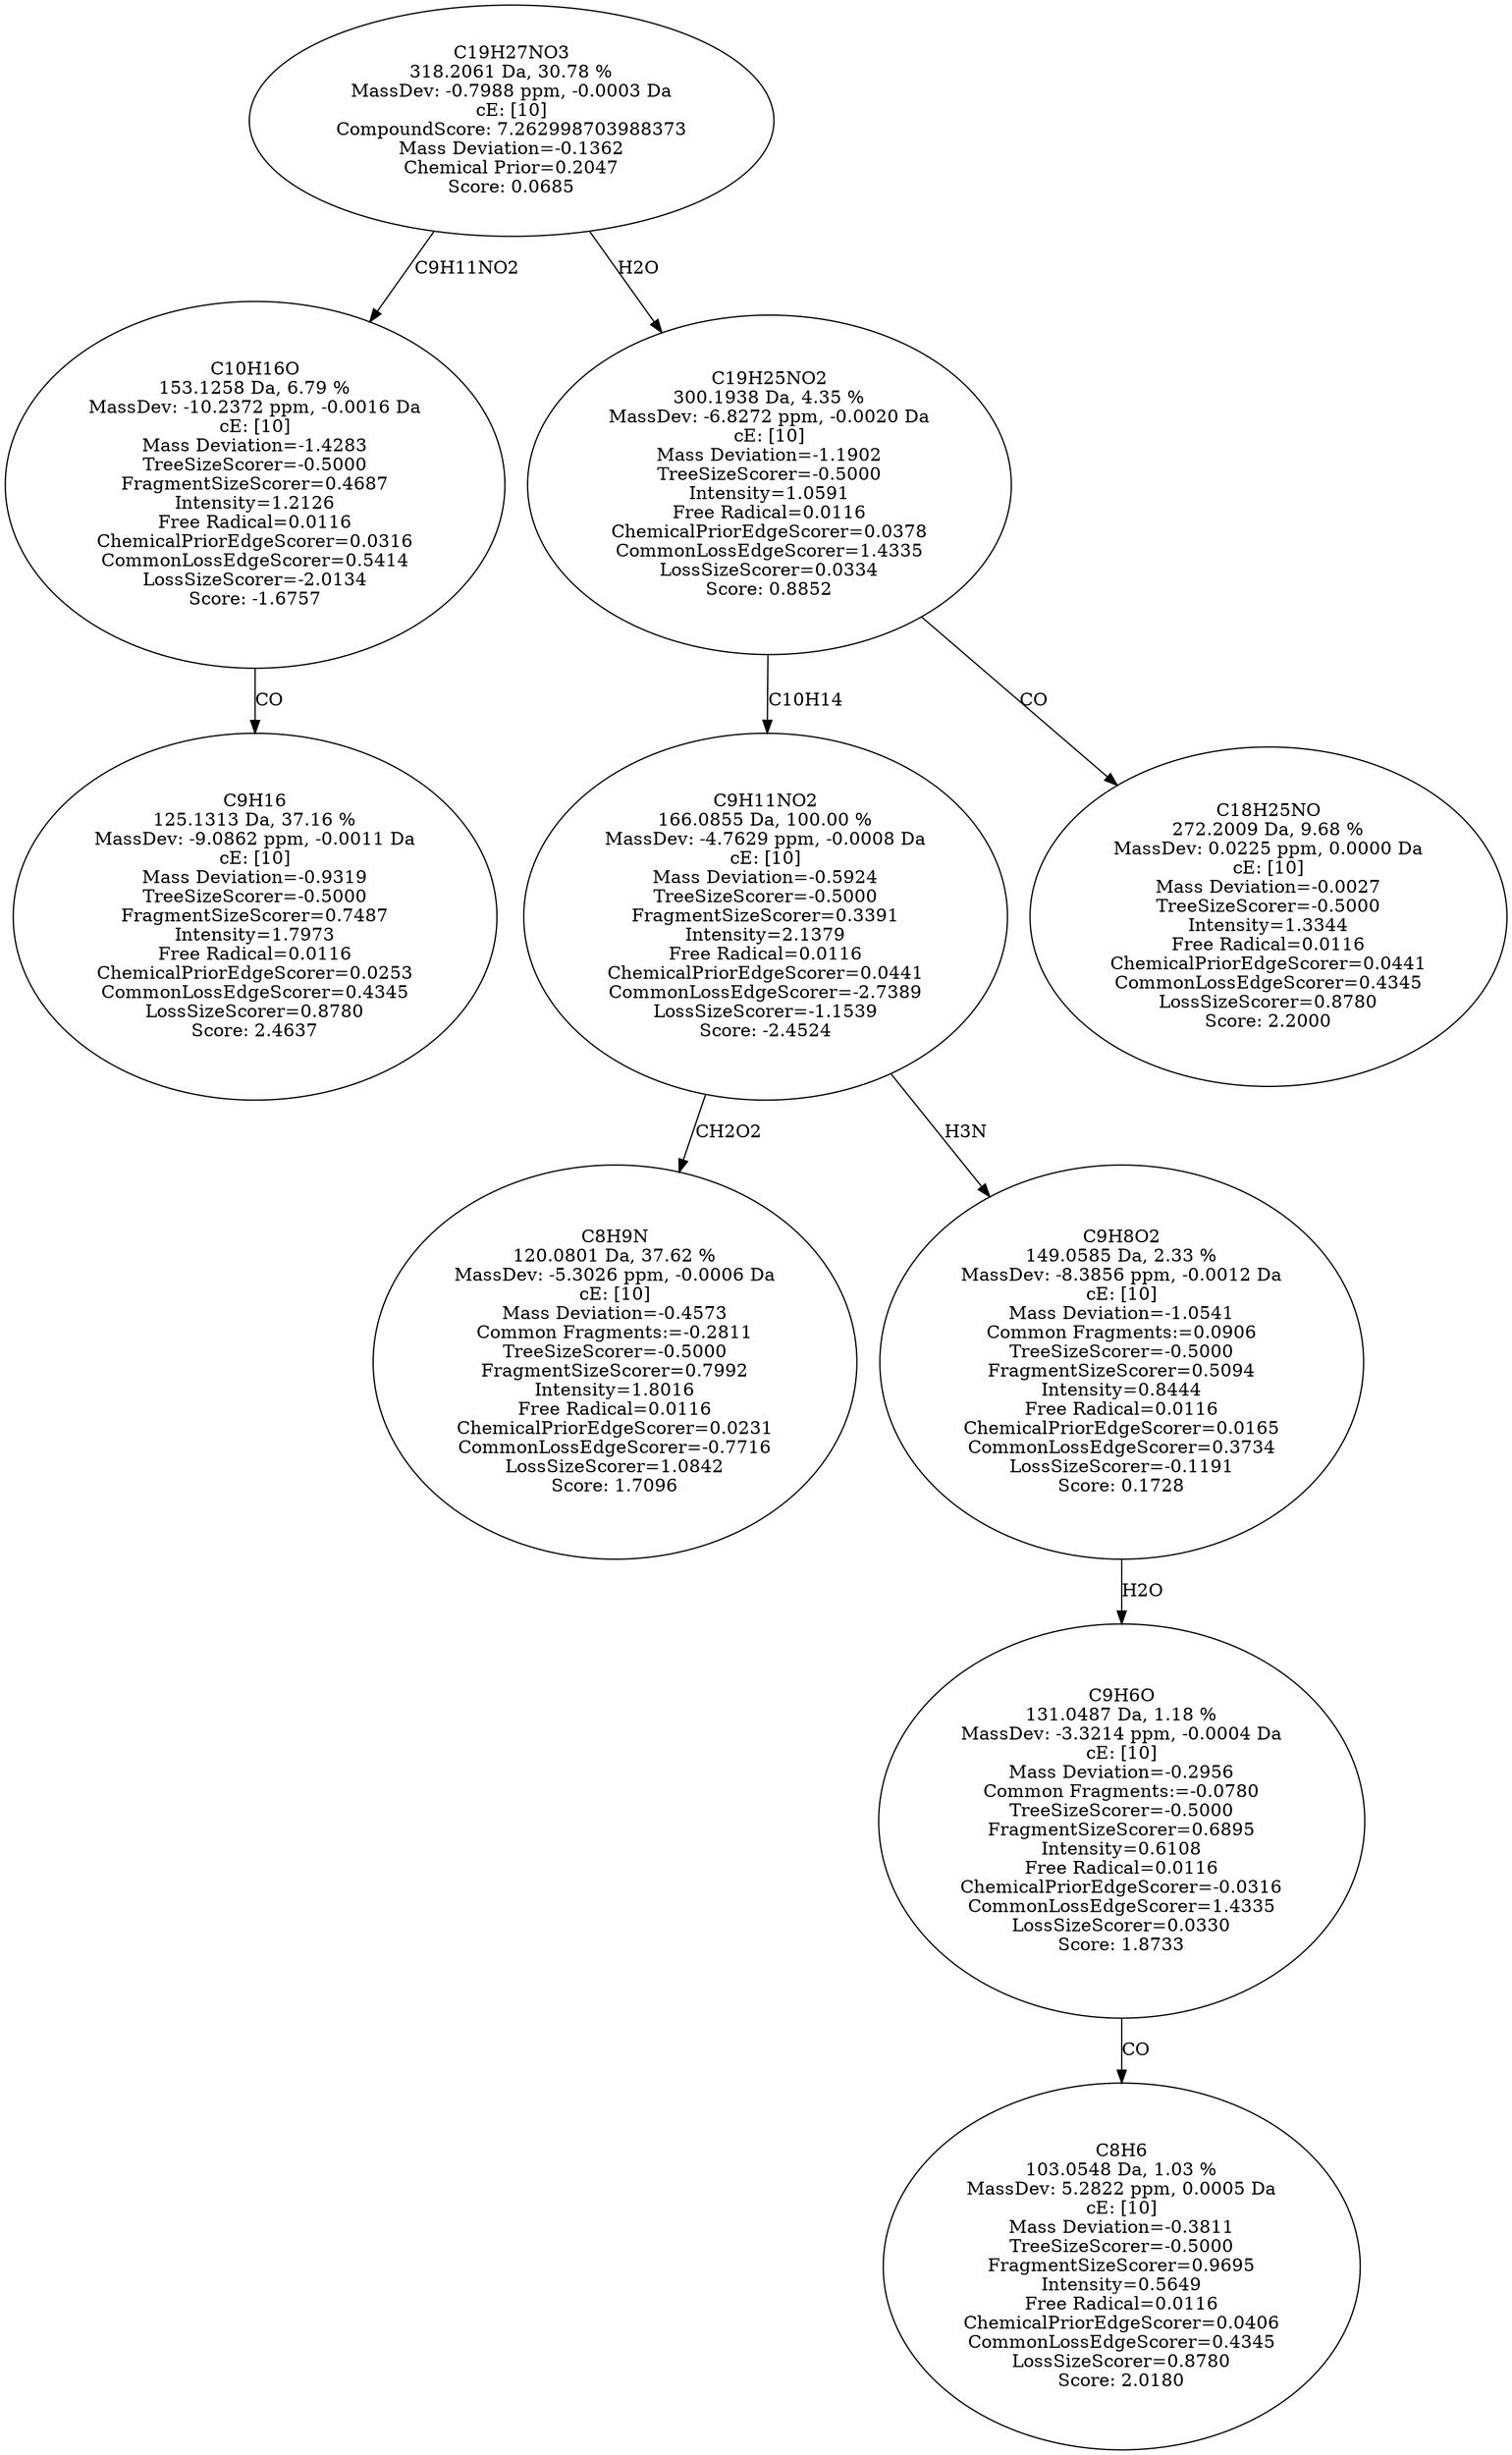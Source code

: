 strict digraph {
v1 [label="C9H16\n125.1313 Da, 37.16 %\nMassDev: -9.0862 ppm, -0.0011 Da\ncE: [10]\nMass Deviation=-0.9319\nTreeSizeScorer=-0.5000\nFragmentSizeScorer=0.7487\nIntensity=1.7973\nFree Radical=0.0116\nChemicalPriorEdgeScorer=0.0253\nCommonLossEdgeScorer=0.4345\nLossSizeScorer=0.8780\nScore: 2.4637"];
v2 [label="C10H16O\n153.1258 Da, 6.79 %\nMassDev: -10.2372 ppm, -0.0016 Da\ncE: [10]\nMass Deviation=-1.4283\nTreeSizeScorer=-0.5000\nFragmentSizeScorer=0.4687\nIntensity=1.2126\nFree Radical=0.0116\nChemicalPriorEdgeScorer=0.0316\nCommonLossEdgeScorer=0.5414\nLossSizeScorer=-2.0134\nScore: -1.6757"];
v3 [label="C8H9N\n120.0801 Da, 37.62 %\nMassDev: -5.3026 ppm, -0.0006 Da\ncE: [10]\nMass Deviation=-0.4573\nCommon Fragments:=-0.2811\nTreeSizeScorer=-0.5000\nFragmentSizeScorer=0.7992\nIntensity=1.8016\nFree Radical=0.0116\nChemicalPriorEdgeScorer=0.0231\nCommonLossEdgeScorer=-0.7716\nLossSizeScorer=1.0842\nScore: 1.7096"];
v4 [label="C8H6\n103.0548 Da, 1.03 %\nMassDev: 5.2822 ppm, 0.0005 Da\ncE: [10]\nMass Deviation=-0.3811\nTreeSizeScorer=-0.5000\nFragmentSizeScorer=0.9695\nIntensity=0.5649\nFree Radical=0.0116\nChemicalPriorEdgeScorer=0.0406\nCommonLossEdgeScorer=0.4345\nLossSizeScorer=0.8780\nScore: 2.0180"];
v5 [label="C9H6O\n131.0487 Da, 1.18 %\nMassDev: -3.3214 ppm, -0.0004 Da\ncE: [10]\nMass Deviation=-0.2956\nCommon Fragments:=-0.0780\nTreeSizeScorer=-0.5000\nFragmentSizeScorer=0.6895\nIntensity=0.6108\nFree Radical=0.0116\nChemicalPriorEdgeScorer=-0.0316\nCommonLossEdgeScorer=1.4335\nLossSizeScorer=0.0330\nScore: 1.8733"];
v6 [label="C9H8O2\n149.0585 Da, 2.33 %\nMassDev: -8.3856 ppm, -0.0012 Da\ncE: [10]\nMass Deviation=-1.0541\nCommon Fragments:=0.0906\nTreeSizeScorer=-0.5000\nFragmentSizeScorer=0.5094\nIntensity=0.8444\nFree Radical=0.0116\nChemicalPriorEdgeScorer=0.0165\nCommonLossEdgeScorer=0.3734\nLossSizeScorer=-0.1191\nScore: 0.1728"];
v7 [label="C9H11NO2\n166.0855 Da, 100.00 %\nMassDev: -4.7629 ppm, -0.0008 Da\ncE: [10]\nMass Deviation=-0.5924\nTreeSizeScorer=-0.5000\nFragmentSizeScorer=0.3391\nIntensity=2.1379\nFree Radical=0.0116\nChemicalPriorEdgeScorer=0.0441\nCommonLossEdgeScorer=-2.7389\nLossSizeScorer=-1.1539\nScore: -2.4524"];
v8 [label="C18H25NO\n272.2009 Da, 9.68 %\nMassDev: 0.0225 ppm, 0.0000 Da\ncE: [10]\nMass Deviation=-0.0027\nTreeSizeScorer=-0.5000\nIntensity=1.3344\nFree Radical=0.0116\nChemicalPriorEdgeScorer=0.0441\nCommonLossEdgeScorer=0.4345\nLossSizeScorer=0.8780\nScore: 2.2000"];
v9 [label="C19H25NO2\n300.1938 Da, 4.35 %\nMassDev: -6.8272 ppm, -0.0020 Da\ncE: [10]\nMass Deviation=-1.1902\nTreeSizeScorer=-0.5000\nIntensity=1.0591\nFree Radical=0.0116\nChemicalPriorEdgeScorer=0.0378\nCommonLossEdgeScorer=1.4335\nLossSizeScorer=0.0334\nScore: 0.8852"];
v10 [label="C19H27NO3\n318.2061 Da, 30.78 %\nMassDev: -0.7988 ppm, -0.0003 Da\ncE: [10]\nCompoundScore: 7.262998703988373\nMass Deviation=-0.1362\nChemical Prior=0.2047\nScore: 0.0685"];
v2 -> v1 [label="CO"];
v10 -> v2 [label="C9H11NO2"];
v7 -> v3 [label="CH2O2"];
v5 -> v4 [label="CO"];
v6 -> v5 [label="H2O"];
v7 -> v6 [label="H3N"];
v9 -> v7 [label="C10H14"];
v9 -> v8 [label="CO"];
v10 -> v9 [label="H2O"];
}